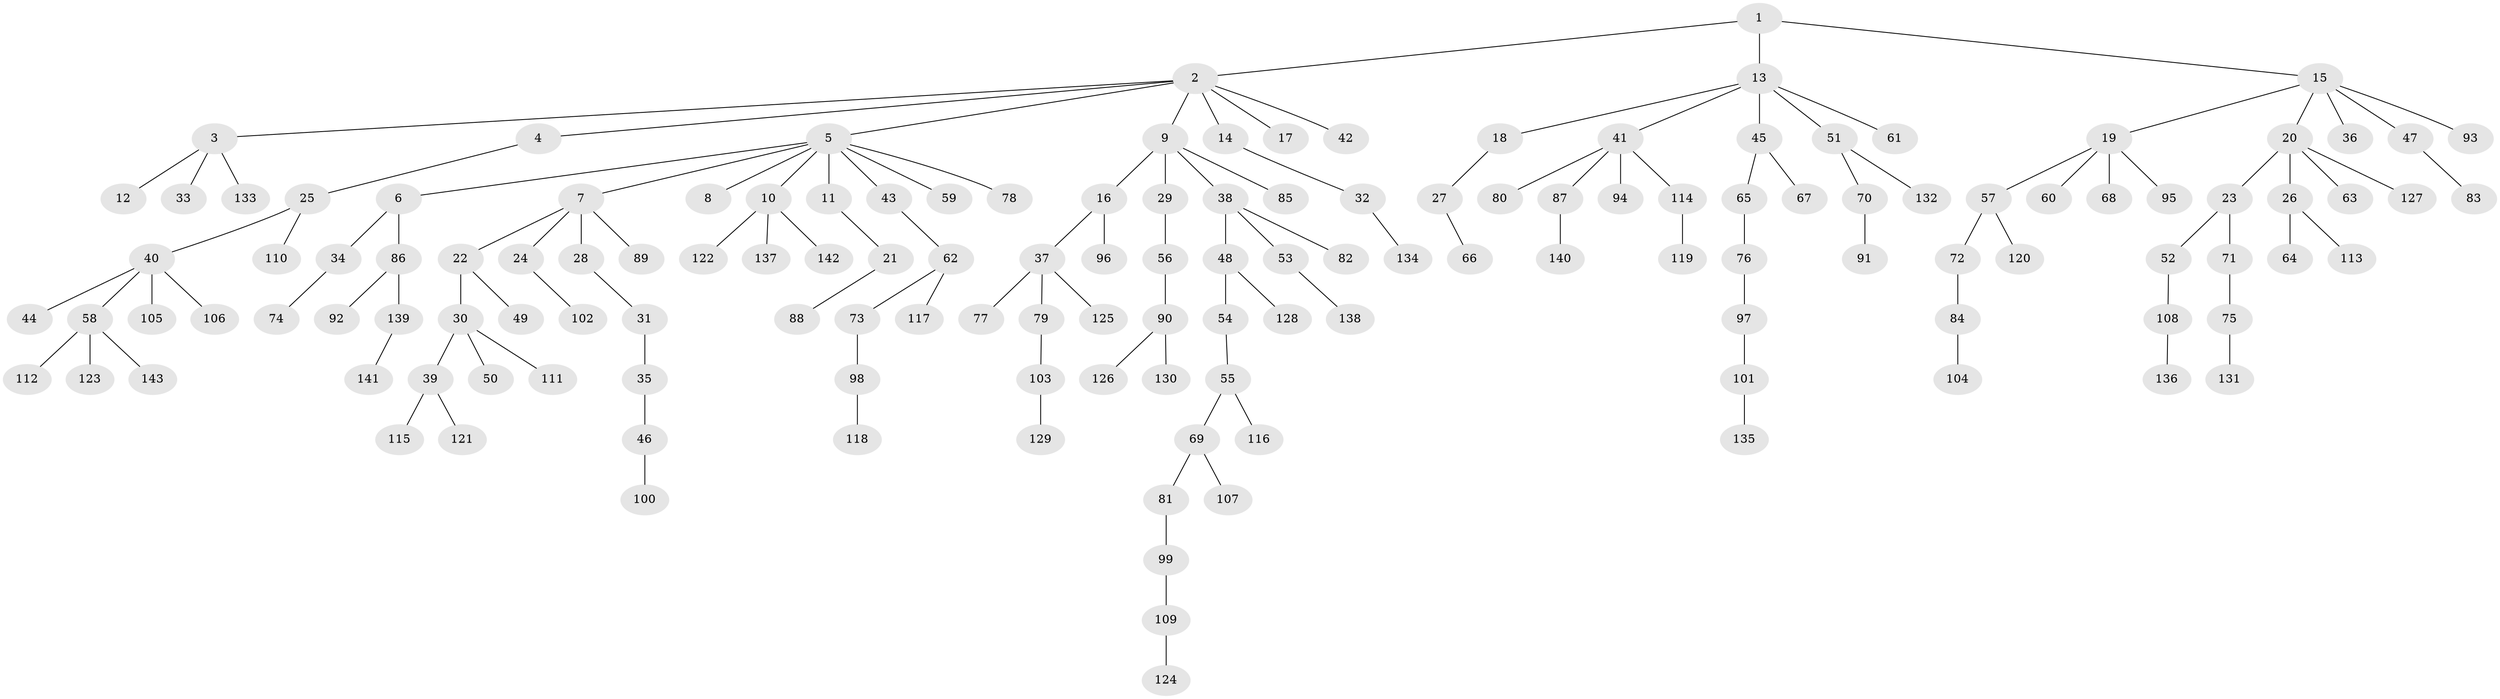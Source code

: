 // Generated by graph-tools (version 1.1) at 2025/53/03/09/25 04:53:06]
// undirected, 143 vertices, 142 edges
graph export_dot {
graph [start="1"]
  node [color=gray90,style=filled];
  1;
  2;
  3;
  4;
  5;
  6;
  7;
  8;
  9;
  10;
  11;
  12;
  13;
  14;
  15;
  16;
  17;
  18;
  19;
  20;
  21;
  22;
  23;
  24;
  25;
  26;
  27;
  28;
  29;
  30;
  31;
  32;
  33;
  34;
  35;
  36;
  37;
  38;
  39;
  40;
  41;
  42;
  43;
  44;
  45;
  46;
  47;
  48;
  49;
  50;
  51;
  52;
  53;
  54;
  55;
  56;
  57;
  58;
  59;
  60;
  61;
  62;
  63;
  64;
  65;
  66;
  67;
  68;
  69;
  70;
  71;
  72;
  73;
  74;
  75;
  76;
  77;
  78;
  79;
  80;
  81;
  82;
  83;
  84;
  85;
  86;
  87;
  88;
  89;
  90;
  91;
  92;
  93;
  94;
  95;
  96;
  97;
  98;
  99;
  100;
  101;
  102;
  103;
  104;
  105;
  106;
  107;
  108;
  109;
  110;
  111;
  112;
  113;
  114;
  115;
  116;
  117;
  118;
  119;
  120;
  121;
  122;
  123;
  124;
  125;
  126;
  127;
  128;
  129;
  130;
  131;
  132;
  133;
  134;
  135;
  136;
  137;
  138;
  139;
  140;
  141;
  142;
  143;
  1 -- 2;
  1 -- 13;
  1 -- 15;
  2 -- 3;
  2 -- 4;
  2 -- 5;
  2 -- 9;
  2 -- 14;
  2 -- 17;
  2 -- 42;
  3 -- 12;
  3 -- 33;
  3 -- 133;
  4 -- 25;
  5 -- 6;
  5 -- 7;
  5 -- 8;
  5 -- 10;
  5 -- 11;
  5 -- 43;
  5 -- 59;
  5 -- 78;
  6 -- 34;
  6 -- 86;
  7 -- 22;
  7 -- 24;
  7 -- 28;
  7 -- 89;
  9 -- 16;
  9 -- 29;
  9 -- 38;
  9 -- 85;
  10 -- 122;
  10 -- 137;
  10 -- 142;
  11 -- 21;
  13 -- 18;
  13 -- 41;
  13 -- 45;
  13 -- 51;
  13 -- 61;
  14 -- 32;
  15 -- 19;
  15 -- 20;
  15 -- 36;
  15 -- 47;
  15 -- 93;
  16 -- 37;
  16 -- 96;
  18 -- 27;
  19 -- 57;
  19 -- 60;
  19 -- 68;
  19 -- 95;
  20 -- 23;
  20 -- 26;
  20 -- 63;
  20 -- 127;
  21 -- 88;
  22 -- 30;
  22 -- 49;
  23 -- 52;
  23 -- 71;
  24 -- 102;
  25 -- 40;
  25 -- 110;
  26 -- 64;
  26 -- 113;
  27 -- 66;
  28 -- 31;
  29 -- 56;
  30 -- 39;
  30 -- 50;
  30 -- 111;
  31 -- 35;
  32 -- 134;
  34 -- 74;
  35 -- 46;
  37 -- 77;
  37 -- 79;
  37 -- 125;
  38 -- 48;
  38 -- 53;
  38 -- 82;
  39 -- 115;
  39 -- 121;
  40 -- 44;
  40 -- 58;
  40 -- 105;
  40 -- 106;
  41 -- 80;
  41 -- 87;
  41 -- 94;
  41 -- 114;
  43 -- 62;
  45 -- 65;
  45 -- 67;
  46 -- 100;
  47 -- 83;
  48 -- 54;
  48 -- 128;
  51 -- 70;
  51 -- 132;
  52 -- 108;
  53 -- 138;
  54 -- 55;
  55 -- 69;
  55 -- 116;
  56 -- 90;
  57 -- 72;
  57 -- 120;
  58 -- 112;
  58 -- 123;
  58 -- 143;
  62 -- 73;
  62 -- 117;
  65 -- 76;
  69 -- 81;
  69 -- 107;
  70 -- 91;
  71 -- 75;
  72 -- 84;
  73 -- 98;
  75 -- 131;
  76 -- 97;
  79 -- 103;
  81 -- 99;
  84 -- 104;
  86 -- 92;
  86 -- 139;
  87 -- 140;
  90 -- 126;
  90 -- 130;
  97 -- 101;
  98 -- 118;
  99 -- 109;
  101 -- 135;
  103 -- 129;
  108 -- 136;
  109 -- 124;
  114 -- 119;
  139 -- 141;
}

